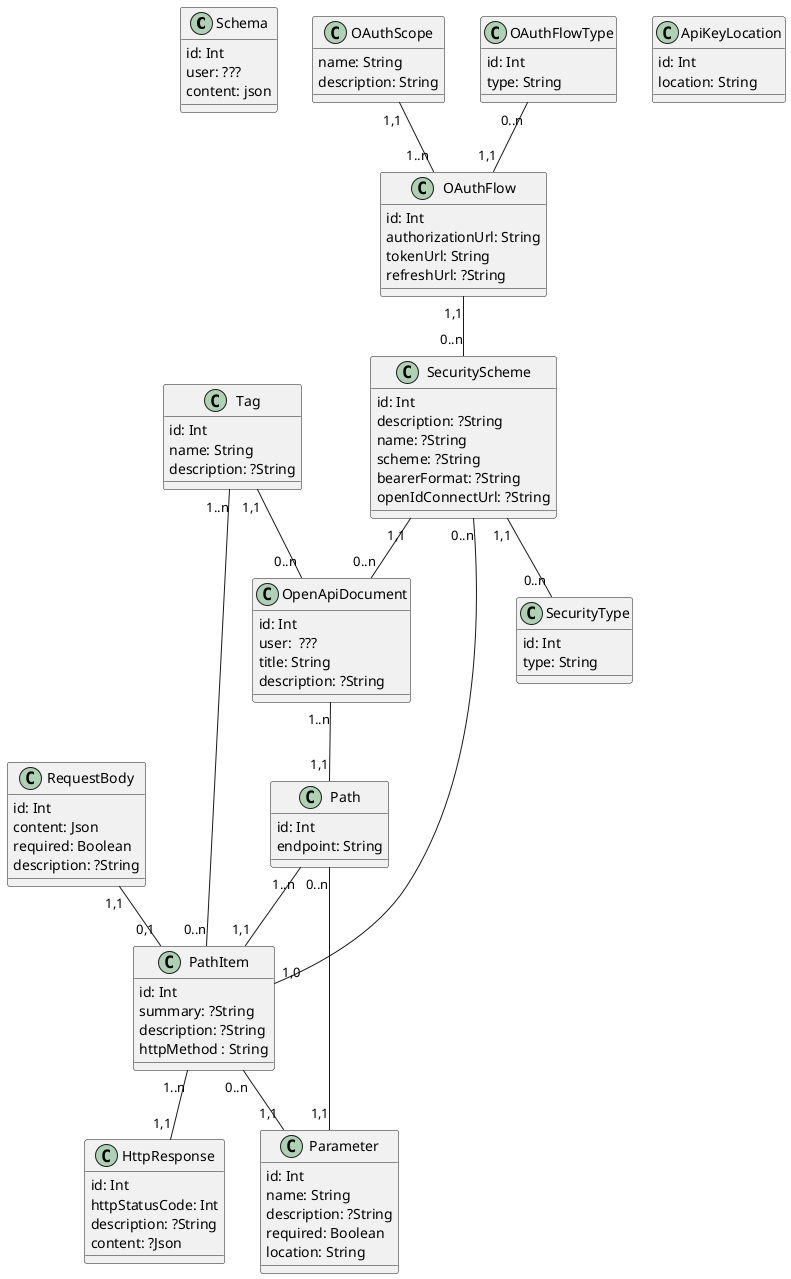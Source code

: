@startuml Reverse OpenAPI entity relationship diagram

' see https://plantuml.com/fr/ to generate a diagram from this file

' This model is satisfying 3NF (https://en.wikipedia.org/wiki/Database_normalization)

' Store schemas created by our modeling tool
' https://swagger.io/specification/#schema-object
class Schema {
    {field} id: Int
    {field} user: ???
    {field} content: json
}

' Root of the OpenAPI document created by the user
' https://swagger.io/specification/#openapi-object
class OpenApiDocument {
    {field} id: Int
    {field} user:  ???
    {field} title: String
    {field} description: ?String
}

' https://swagger.io/specification/#paths-object
class Path {
    {field} id: Int
    {field} endpoint: String
}

' https://swagger.io/specification/#path-item-object and https://swagger.io/specification/#operation-object combined for simplification
class PathItem {
    {field} id: Int
    {field} summary: ?String
    {field} description: ?String
    {field} httpMethod : String
}

' https://swagger.io/specification/#security-scheme-object
class SecurityScheme {
    {field} id: Int
    {field} description: ?String
    {field} name: ?String
    {field} scheme: ?String
    {field} bearerFormat: ?String
    {field} openIdConnectUrl: ?String
}

' https://swagger.io/specification/#security-scheme-object -> see field "type"
class SecurityType {
    {field} id: Int
    {field} type: String
}

' https://swagger.io/specification/#security-scheme-object -> see field "in"
class ApiKeyLocation {
    {field} id: Int
    {field} location: String
}

' https://swagger.io/specification/#oauth-flows-object
class OAuthFlow {
    {field} id: Int
    {field} authorizationUrl: String
    {field} tokenUrl: String
    {field} refreshUrl: ?String
}

' https://swagger.io/specification/#oauth-flow-object -> see field "scopes"
class OAuthScope {
    {field} name: String
    {field} description: String
}

' https://swagger.io/specification/#oauth-flows-object -> all fields names are types
class OAuthFlowType {
    {field} id: Int
    {field} type: String
}

' https://swagger.io/specification/#tag-object
class Tag {
    {field} id: Int
    {field} name: String
    {field} description: ?String
}

' https://swagger.io/specification/#request-body-object
class RequestBody {
    {field} id: Int
    {field} content: Json
    {field} required: Boolean
    {field} description: ?String
}

' https://swagger.io/specification/#parameter-object
class Parameter {
    {field} id: Int
    {field} name: String
    {field} description: ?String
    {field} required: Boolean
    {field} location: String
}

' https://swagger.io/specification/#response-object
class HttpResponse {
    {field} id: Int
    {field} httpStatusCode: Int
    {field} description: ?String
    {field} content: ?Json
}

OpenApiDocument "1..n" -- "1,1" Path /' OpenApiDocument has one or many Path, Path has one OpenAPIDocument '/
Path "0..n" -- "1,1" Parameter /' Path has zero or many Parameter, Parameter has one Path '/
PathItem "0..n" -- "1,1" Parameter /' PathItem has zero or many Parameter, Parameter has one PathItem '/
PathItem "1..n" -- "1,1" HttpResponse /' PathItem has one or many HttpResponse, HttpResponse has one Pathitem '/
Path "1..n" -- "1,1" PathItem /' Path has zero or many PathItem, PathItem has one Path '/
RequestBody "1,1" -- "0,1" PathItem /' RequestBody has one PathItem, PathItem has zero or one PathItem '/
Tag "1,1" -- "0..n" OpenApiDocument /' Tag has one OpenApiDocument, OpenApiDocument has zero or many Tag '/
Tag "1..n" -- "0..n" PathItem /' Tag has one or many PathItem, PathItem has zero or many PathItem '/
SecurityScheme "1,1" -- "0..n" OpenApiDocument /' SecurityScheme has one OpenApiDocument, OpenApiDocument has zero or many SecurityScheme '/
OAuthFlow "1,1" -- "0..n" SecurityScheme /' OAuthFlow has one SecurityScheme, SecurityScheme has zero or many OAuthFlow '/
OAuthFlowType "0..n" -- "1,1" OAuthFlow /' OAuthFlowType has zero or many OAuthFlow, OAuthFlow has one OAuthFlowType '/
OAuthScope "1,1" -- "1..n" OAuthFlow /' OAuthScope has one OAuthFlow, OAuthFlow has one or many OAuthScope '/
SecurityScheme "0..n" -- "1,0" PathItem /' SecurityScheme has zero or many PathItem, PathItem has one or zero SecurityScheme '/
SecurityScheme "1,1" -- "0..n" SecurityType /' SecurityScheme has one SecurityType, SecurityType has zero or many SecurityType '/

@enduml
